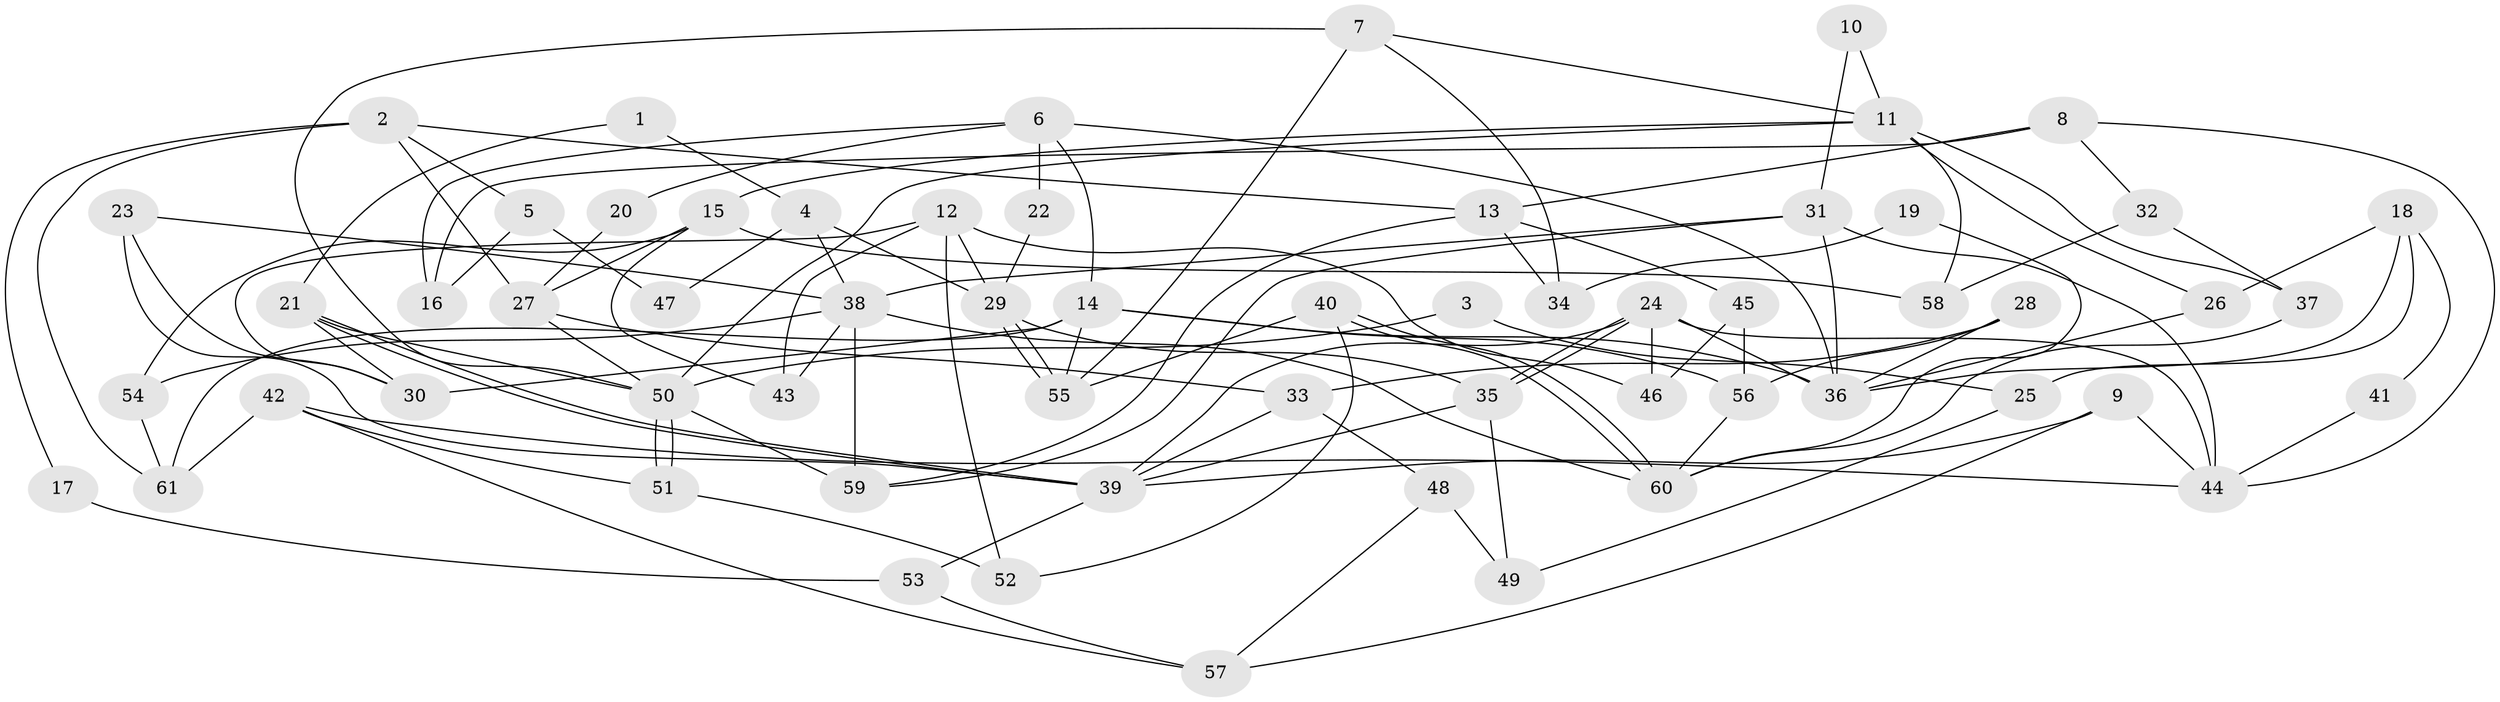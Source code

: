 // Generated by graph-tools (version 1.1) at 2025/11/02/27/25 16:11:22]
// undirected, 61 vertices, 122 edges
graph export_dot {
graph [start="1"]
  node [color=gray90,style=filled];
  1;
  2;
  3;
  4;
  5;
  6;
  7;
  8;
  9;
  10;
  11;
  12;
  13;
  14;
  15;
  16;
  17;
  18;
  19;
  20;
  21;
  22;
  23;
  24;
  25;
  26;
  27;
  28;
  29;
  30;
  31;
  32;
  33;
  34;
  35;
  36;
  37;
  38;
  39;
  40;
  41;
  42;
  43;
  44;
  45;
  46;
  47;
  48;
  49;
  50;
  51;
  52;
  53;
  54;
  55;
  56;
  57;
  58;
  59;
  60;
  61;
  1 -- 4;
  1 -- 21;
  2 -- 61;
  2 -- 27;
  2 -- 5;
  2 -- 13;
  2 -- 17;
  3 -- 50;
  3 -- 25;
  4 -- 38;
  4 -- 29;
  4 -- 47;
  5 -- 16;
  5 -- 47;
  6 -- 14;
  6 -- 36;
  6 -- 16;
  6 -- 20;
  6 -- 22;
  7 -- 55;
  7 -- 11;
  7 -- 34;
  7 -- 50;
  8 -- 32;
  8 -- 13;
  8 -- 16;
  8 -- 44;
  9 -- 39;
  9 -- 44;
  9 -- 57;
  10 -- 31;
  10 -- 11;
  11 -- 50;
  11 -- 15;
  11 -- 26;
  11 -- 37;
  11 -- 58;
  12 -- 46;
  12 -- 29;
  12 -- 30;
  12 -- 43;
  12 -- 52;
  13 -- 59;
  13 -- 34;
  13 -- 45;
  14 -- 36;
  14 -- 30;
  14 -- 55;
  14 -- 56;
  14 -- 61;
  15 -- 43;
  15 -- 27;
  15 -- 54;
  15 -- 58;
  17 -- 53;
  18 -- 36;
  18 -- 26;
  18 -- 25;
  18 -- 41;
  19 -- 60;
  19 -- 34;
  20 -- 27;
  21 -- 50;
  21 -- 39;
  21 -- 39;
  21 -- 30;
  22 -- 29;
  23 -- 30;
  23 -- 38;
  23 -- 39;
  24 -- 39;
  24 -- 35;
  24 -- 35;
  24 -- 36;
  24 -- 44;
  24 -- 46;
  25 -- 49;
  26 -- 36;
  27 -- 50;
  27 -- 33;
  28 -- 36;
  28 -- 56;
  28 -- 33;
  29 -- 55;
  29 -- 55;
  29 -- 35;
  31 -- 44;
  31 -- 38;
  31 -- 36;
  31 -- 59;
  32 -- 58;
  32 -- 37;
  33 -- 39;
  33 -- 48;
  35 -- 39;
  35 -- 49;
  37 -- 60;
  38 -- 54;
  38 -- 59;
  38 -- 43;
  38 -- 60;
  39 -- 53;
  40 -- 55;
  40 -- 60;
  40 -- 60;
  40 -- 52;
  41 -- 44;
  42 -- 51;
  42 -- 44;
  42 -- 57;
  42 -- 61;
  45 -- 56;
  45 -- 46;
  48 -- 57;
  48 -- 49;
  50 -- 51;
  50 -- 51;
  50 -- 59;
  51 -- 52;
  53 -- 57;
  54 -- 61;
  56 -- 60;
}
